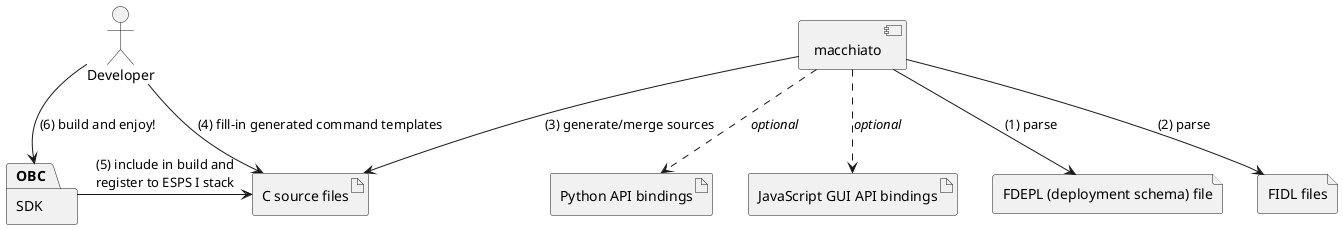 @startuml

skinparam rectangle {
    roundCorner<<Concept>> 45
}

Actor Developer
artifact C_src as "C source files"
artifact py_src as "Python API bindings"
artifact js_src as "JavaScript GUI API bindings"
file fdepl as "FDEPL (deployment schema) file"
file fidl as "FIDL files"
package OBC as "SDK"

[macchiato] --> fdepl: (1) parse
[macchiato] --> fidl: (2) parse
[macchiato] --> C_src: (3) generate/merge sources
[macchiato] ..> py_src: <i>optional</i>
[macchiato] ..> js_src: <i>optional</i>
Developer --> C_src: (4) fill-in generated command templates
OBC -> C_src: (5) include in build and\nregister to ESPS I stack
Developer --> OBC: (6) build and enjoy!

@enduml
